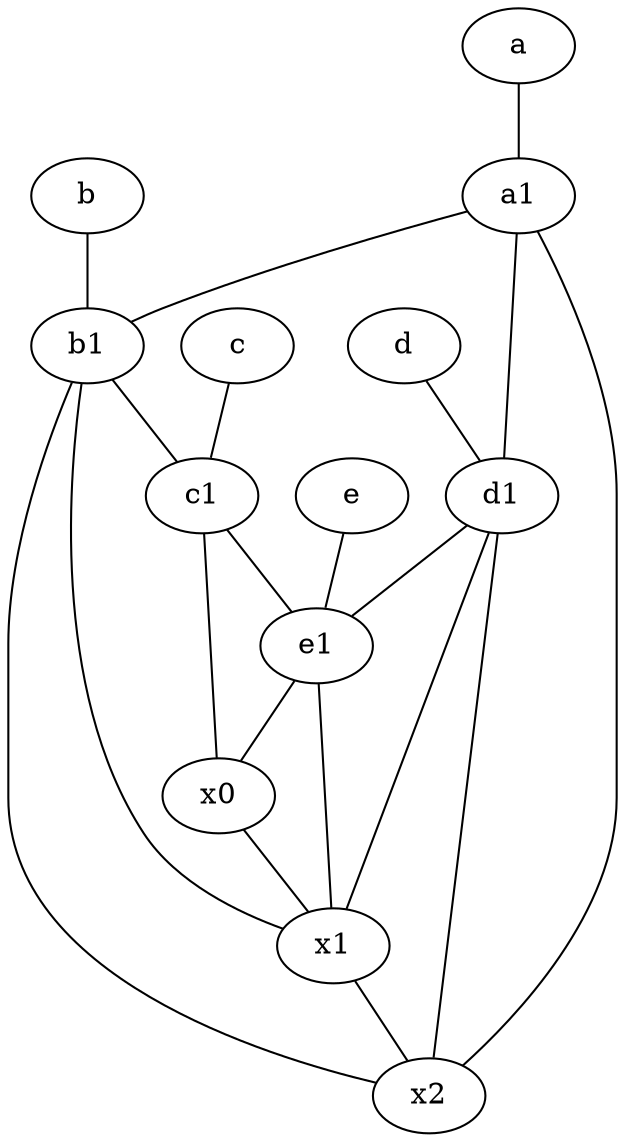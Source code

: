 graph {
	node [labelfontsize=50]
	e1 [labelfontsize=50 pos="7,7!"]
	x2 [labelfontsize=50]
	a1 [labelfontsize=50 pos="8,3!"]
	c1 [labelfontsize=50 pos="4.5,3!"]
	x0 [labelfontsize=50]
	d [labelfontsize=50 pos="2,5!"]
	d1 [labelfontsize=50 pos="3,5!"]
	b [labelfontsize=50 pos="10,4!"]
	a [labelfontsize=50 pos="8,2!"]
	c [labelfontsize=50 pos="4.5,2!"]
	b1 [labelfontsize=50 pos="9,4!"]
	x1 [labelfontsize=50]
	e [labelfontsize=50 pos="7,9!"]
	b1 -- x1
	x0 -- x1
	c -- c1
	e1 -- x0
	d1 -- x2
	c1 -- x0
	c1 -- e1
	d -- d1
	d1 -- e1
	a -- a1
	e -- e1
	b1 -- x2
	a1 -- d1
	a1 -- b1
	d1 -- x1
	b -- b1
	b1 -- c1
	a1 -- x2
	x1 -- x2
	e1 -- x1
}
